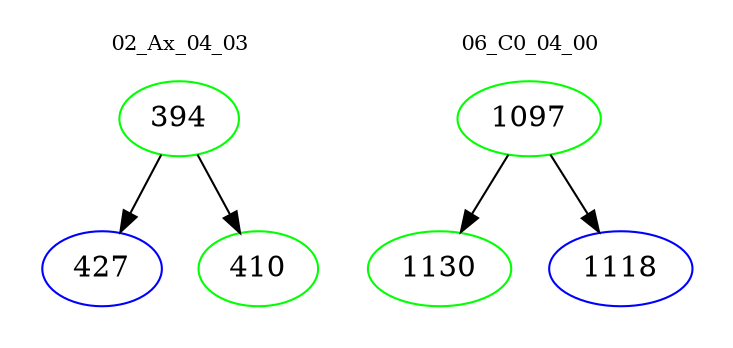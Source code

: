 digraph{
subgraph cluster_0 {
color = white
label = "02_Ax_04_03";
fontsize=10;
T0_394 [label="394", color="green"]
T0_394 -> T0_427 [color="black"]
T0_427 [label="427", color="blue"]
T0_394 -> T0_410 [color="black"]
T0_410 [label="410", color="green"]
}
subgraph cluster_1 {
color = white
label = "06_C0_04_00";
fontsize=10;
T1_1097 [label="1097", color="green"]
T1_1097 -> T1_1130 [color="black"]
T1_1130 [label="1130", color="green"]
T1_1097 -> T1_1118 [color="black"]
T1_1118 [label="1118", color="blue"]
}
}
